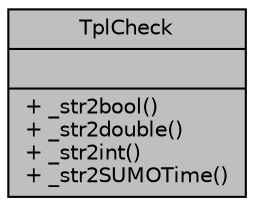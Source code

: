 digraph "TplCheck"
{
  edge [fontname="Helvetica",fontsize="10",labelfontname="Helvetica",labelfontsize="10"];
  node [fontname="Helvetica",fontsize="10",shape=record];
  Node1 [label="{TplCheck\n||+ _str2bool()\l+ _str2double()\l+ _str2int()\l+ _str2SUMOTime()\l}",height=0.2,width=0.4,color="black", fillcolor="grey75", style="filled", fontcolor="black"];
}
